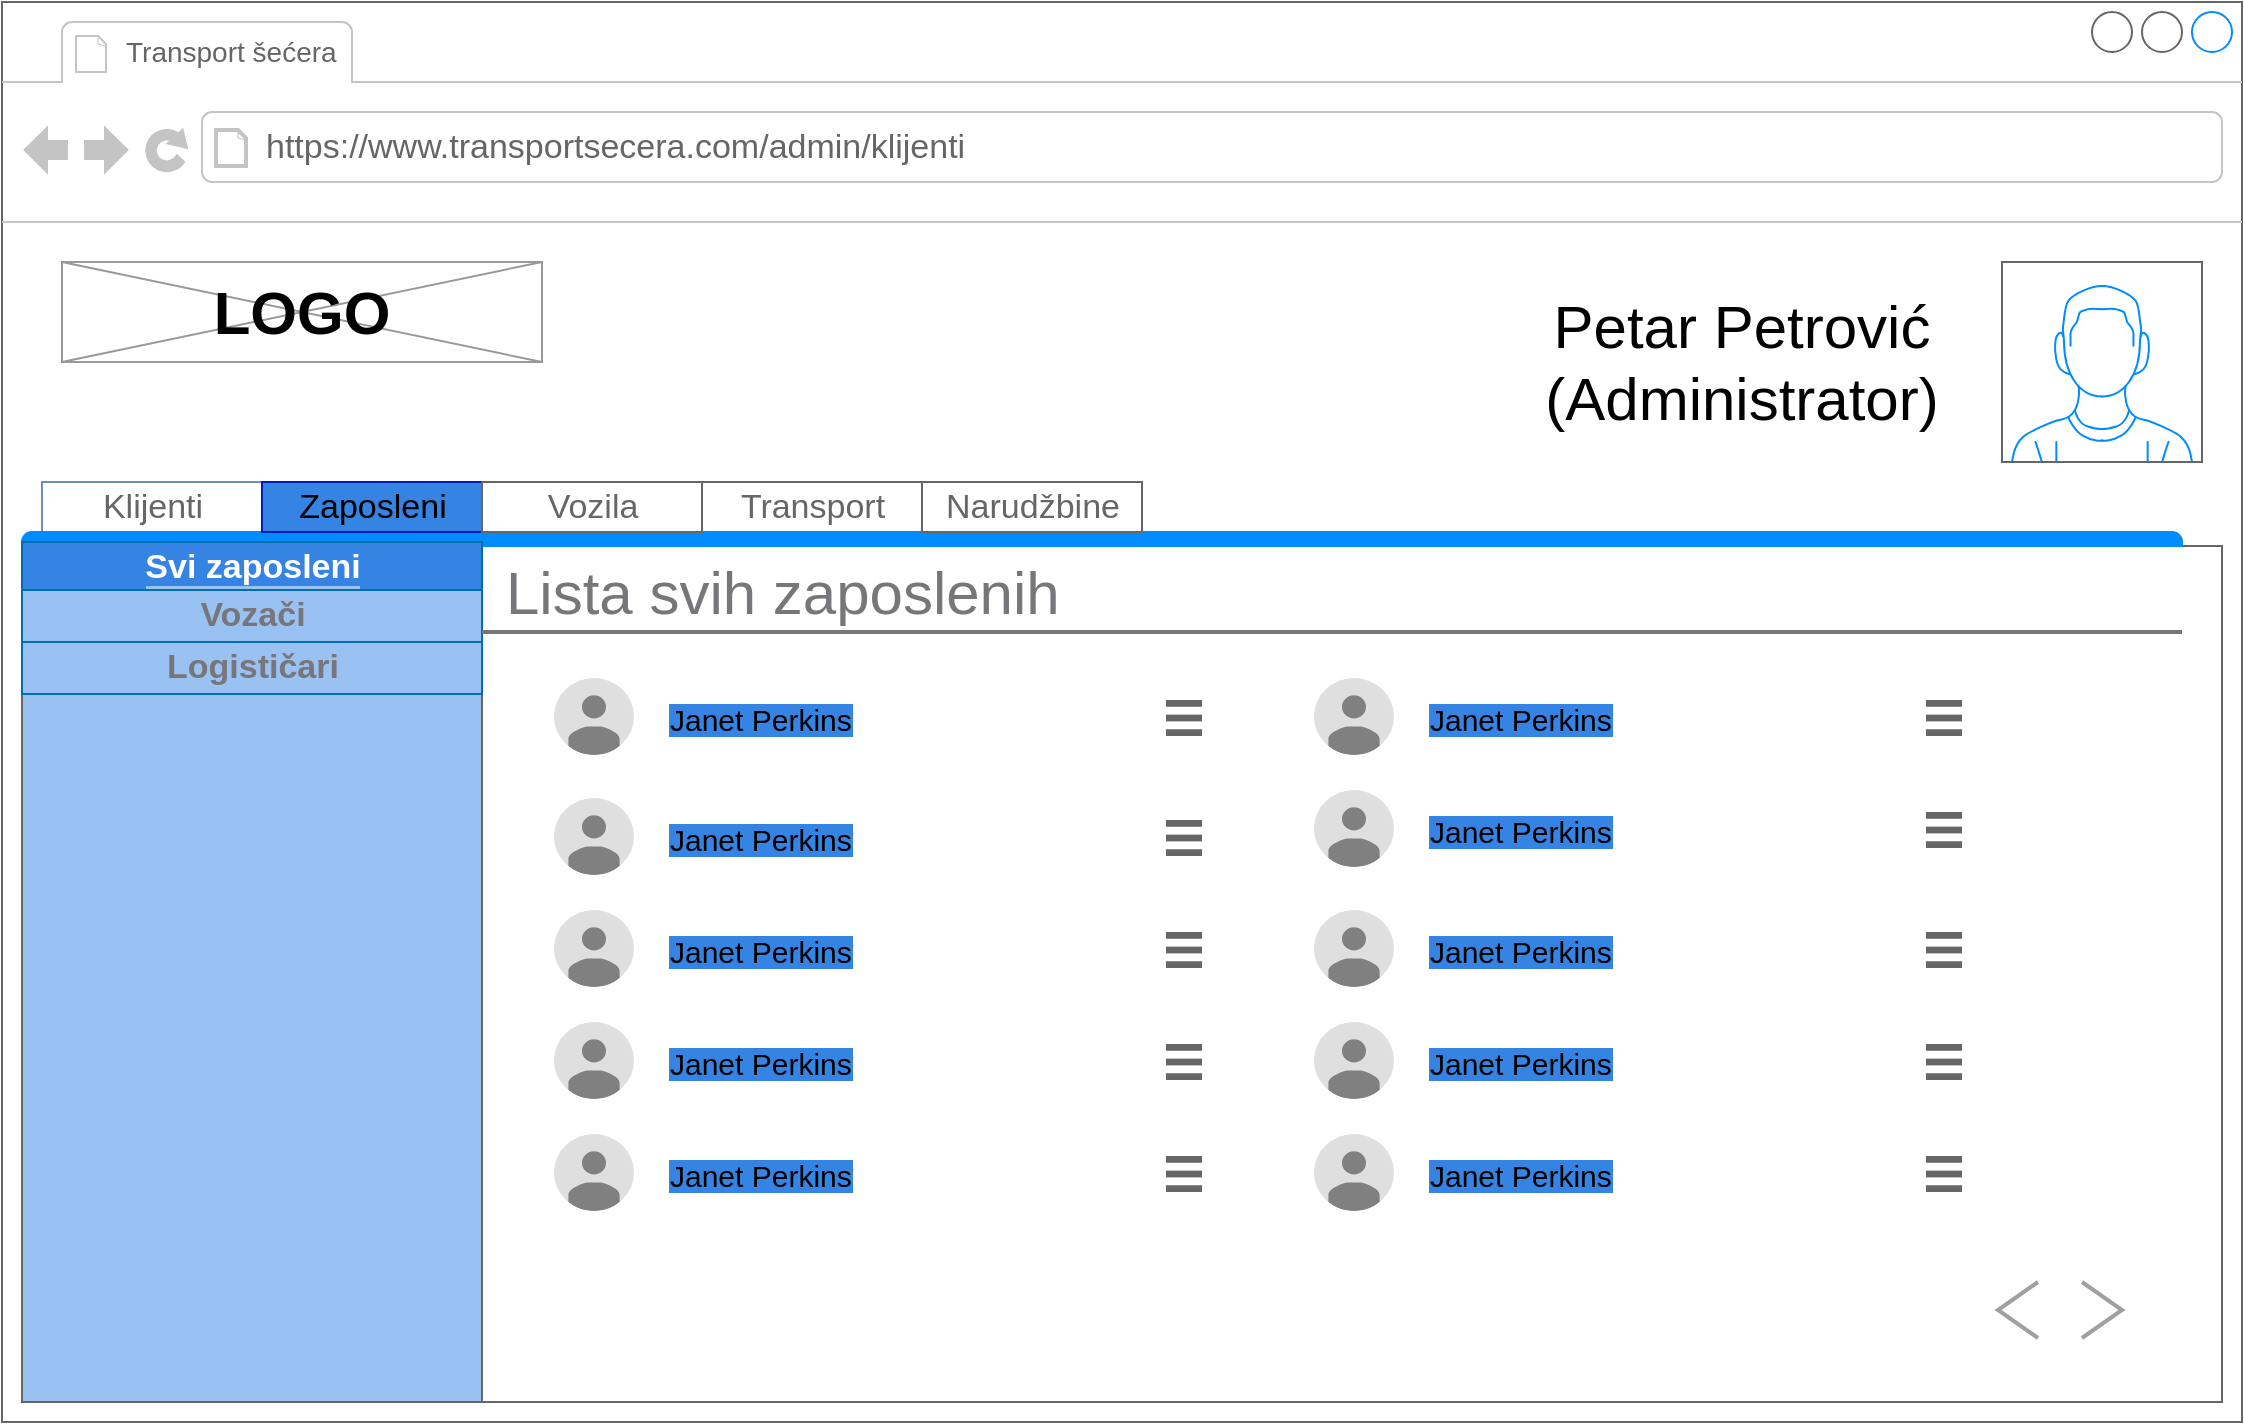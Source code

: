 <mxfile version="20.6.2" type="device"><diagram id="ky4BVYnxGXiWYMwusSBA" name="Page-1"><mxGraphModel dx="1422" dy="766" grid="1" gridSize="10" guides="1" tooltips="1" connect="1" arrows="1" fold="1" page="1" pageScale="1" pageWidth="1169" pageHeight="827" math="0" shadow="0"><root><mxCell id="0"/><mxCell id="1" parent="0"/><mxCell id="joHXfqHR-YhRdE-sdu8e-1" value="" style="strokeWidth=1;shadow=0;dashed=0;align=center;html=1;shape=mxgraph.mockup.containers.browserWindow;rSize=0;strokeColor=#666666;strokeColor2=#008cff;strokeColor3=#c4c4c4;mainText=,;recursiveResize=0;" parent="1" vertex="1"><mxGeometry x="40" y="70" width="1120" height="710" as="geometry"/></mxCell><mxCell id="joHXfqHR-YhRdE-sdu8e-2" value="Transport šećera" style="strokeWidth=1;shadow=0;dashed=0;align=center;html=1;shape=mxgraph.mockup.containers.anchor;fontSize=14;fontColor=#666666;align=left;" parent="joHXfqHR-YhRdE-sdu8e-1" vertex="1"><mxGeometry x="60" y="10" width="110" height="30" as="geometry"/></mxCell><mxCell id="joHXfqHR-YhRdE-sdu8e-3" value="https://www.transportsecera.com/admin/klijenti" style="strokeWidth=1;shadow=0;dashed=0;align=center;html=1;shape=mxgraph.mockup.containers.anchor;rSize=0;fontSize=17;fontColor=#666666;align=left;" parent="joHXfqHR-YhRdE-sdu8e-1" vertex="1"><mxGeometry x="130" y="60" width="450" height="26" as="geometry"/></mxCell><mxCell id="joHXfqHR-YhRdE-sdu8e-10" value="" style="verticalLabelPosition=bottom;shadow=0;dashed=0;align=center;html=1;verticalAlign=top;strokeWidth=1;shape=mxgraph.mockup.graphics.simpleIcon;strokeColor=#999999;fontSize=14;" parent="joHXfqHR-YhRdE-sdu8e-1" vertex="1"><mxGeometry x="30" y="130" width="240" height="50" as="geometry"/></mxCell><mxCell id="joHXfqHR-YhRdE-sdu8e-11" value="&lt;div style=&quot;font-size: 30px;&quot;&gt;LOGO&lt;/div&gt;" style="text;html=1;strokeColor=none;fillColor=none;align=center;verticalAlign=middle;whiteSpace=wrap;rounded=0;fontSize=30;fontStyle=1" parent="joHXfqHR-YhRdE-sdu8e-1" vertex="1"><mxGeometry x="120" y="140" width="60" height="30" as="geometry"/></mxCell><mxCell id="joHXfqHR-YhRdE-sdu8e-12" value="" style="verticalLabelPosition=bottom;shadow=0;dashed=0;align=center;html=1;verticalAlign=top;strokeWidth=1;shape=mxgraph.mockup.containers.userMale;strokeColor=#666666;strokeColor2=#008cff;fontSize=30;" parent="joHXfqHR-YhRdE-sdu8e-1" vertex="1"><mxGeometry x="1000" y="130" width="100" height="100" as="geometry"/></mxCell><mxCell id="joHXfqHR-YhRdE-sdu8e-13" value="&lt;div&gt;Petar Petrović &lt;br&gt;&lt;/div&gt;&lt;div&gt;(Administrator)&lt;br&gt;&lt;/div&gt;" style="text;html=1;strokeColor=none;fillColor=none;align=center;verticalAlign=middle;whiteSpace=wrap;rounded=0;fontSize=30;" parent="joHXfqHR-YhRdE-sdu8e-1" vertex="1"><mxGeometry x="750" y="140" width="240" height="80" as="geometry"/></mxCell><mxCell id="joHXfqHR-YhRdE-sdu8e-47" value="Transport" style="strokeColor=inherit;fillColor=inherit;gradientColor=inherit;strokeWidth=1;shadow=0;dashed=0;align=center;html=1;shape=mxgraph.mockup.containers.rrect;rSize=0;fontSize=17;fontColor=#666666;gradientColor=none;labelBackgroundColor=default;" parent="joHXfqHR-YhRdE-sdu8e-1" vertex="1"><mxGeometry width="110" height="25" relative="1" as="geometry"><mxPoint x="350" y="240" as="offset"/></mxGeometry></mxCell><mxCell id="joHXfqHR-YhRdE-sdu8e-41" value="" style="strokeWidth=1;shadow=0;dashed=0;align=center;html=1;shape=mxgraph.mockup.containers.marginRect2;rectMarginTop=32;strokeColor=#666666;gradientColor=none;labelBackgroundColor=#3584E4;fontSize=30;fontColor=#000000;" parent="joHXfqHR-YhRdE-sdu8e-1" vertex="1"><mxGeometry x="10" y="240" width="1100" height="460" as="geometry"/></mxCell><mxCell id="joHXfqHR-YhRdE-sdu8e-42" value="&lt;font color=&quot;#666666&quot;&gt;Klijenti &lt;/font&gt;" style="strokeColor=#6c8ebf;fillColor=#FFFFFF;gradientColor=#7ea6e0;strokeWidth=1;shadow=0;dashed=0;align=center;html=1;shape=mxgraph.mockup.containers.rrect;rSize=0;fontSize=17;gradientColor=none;labelBackgroundColor=default;" parent="joHXfqHR-YhRdE-sdu8e-41" vertex="1"><mxGeometry width="110" height="25" relative="1" as="geometry"><mxPoint x="10" as="offset"/></mxGeometry></mxCell><mxCell id="joHXfqHR-YhRdE-sdu8e-45" value="" style="strokeWidth=1;shadow=0;dashed=0;align=center;html=1;shape=mxgraph.mockup.containers.topButton;rSize=5;strokeColor=#008cff;fillColor=#008cff;gradientColor=none;resizeWidth=1;movable=0;deletable=1;labelBackgroundColor=default;fontSize=30;fontColor=#000000;" parent="joHXfqHR-YhRdE-sdu8e-41" vertex="1"><mxGeometry width="1080" height="7" relative="1" as="geometry"><mxPoint y="25" as="offset"/></mxGeometry></mxCell><mxCell id="joHXfqHR-YhRdE-sdu8e-51" value="&lt;font color=&quot;#000000&quot;&gt;Zaposleni&lt;/font&gt;" style="strokeWidth=1;shadow=0;dashed=0;align=center;html=1;shape=mxgraph.mockup.containers.rrect;rSize=0;fontSize=17;labelBackgroundColor=#3584E4;fillColor=#3584E4;fontColor=#ffffff;strokeColor=#001DBC;" parent="joHXfqHR-YhRdE-sdu8e-41" vertex="1"><mxGeometry width="110" height="25" relative="1" as="geometry"><mxPoint x="120" as="offset"/></mxGeometry></mxCell><mxCell id="joHXfqHR-YhRdE-sdu8e-58" value="Vozila" style="strokeColor=inherit;fillColor=inherit;gradientColor=inherit;strokeWidth=1;shadow=0;dashed=0;align=center;html=1;shape=mxgraph.mockup.containers.rrect;rSize=0;fontSize=17;fontColor=#666666;gradientColor=none;labelBackgroundColor=default;" parent="joHXfqHR-YhRdE-sdu8e-41" vertex="1"><mxGeometry width="110" height="25" relative="1" as="geometry"><mxPoint x="230" as="offset"/></mxGeometry></mxCell><mxCell id="joHXfqHR-YhRdE-sdu8e-76" value="" style="strokeWidth=1;shadow=0;dashed=0;align=center;html=1;shape=mxgraph.mockup.containers.rrect;rSize=0;strokeColor=#666666;labelBackgroundColor=#99c1f1;fontSize=30;fontColor=#000000;fillColor=#99c1f1;" parent="joHXfqHR-YhRdE-sdu8e-41" vertex="1"><mxGeometry y="30" width="230" height="430" as="geometry"/></mxCell><mxCell id="joHXfqHR-YhRdE-sdu8e-77" value="&lt;span style=&quot;background-color: rgb(53, 132, 228);&quot;&gt;&lt;font color=&quot;#ffffff&quot;&gt;Svi zaposleni&lt;/font&gt;&lt;/span&gt;" style="strokeColor=#006EAF;fillColor=#3584E4;strokeWidth=1;shadow=0;dashed=0;align=center;html=1;shape=mxgraph.mockup.containers.rrect;rSize=0;fontSize=17;fontColor=#77767b;fontStyle=1;resizeWidth=1;labelBackgroundColor=#99c1f1;" parent="joHXfqHR-YhRdE-sdu8e-76" vertex="1"><mxGeometry width="230" height="26" relative="1" as="geometry"/></mxCell><mxCell id="-1ULJQNPbO9YKK8zSstS-1" value="Vozači" style="strokeColor=#006EAF;fillColor=#99c1f1;strokeWidth=1;shadow=0;dashed=0;align=center;html=1;shape=mxgraph.mockup.containers.rrect;rSize=0;fontSize=17;fontColor=#77767b;fontStyle=1;resizeWidth=1;labelBackgroundColor=#99c1f1;" vertex="1" parent="joHXfqHR-YhRdE-sdu8e-76"><mxGeometry y="24" width="230" height="26" as="geometry"/></mxCell><mxCell id="-1ULJQNPbO9YKK8zSstS-2" value="Logističari" style="strokeColor=#006EAF;fillColor=#99c1f1;strokeWidth=1;shadow=0;dashed=0;align=center;html=1;shape=mxgraph.mockup.containers.rrect;rSize=0;fontSize=17;fontColor=#77767b;fontStyle=1;resizeWidth=1;labelBackgroundColor=#99c1f1;" vertex="1" parent="joHXfqHR-YhRdE-sdu8e-76"><mxGeometry y="50" width="230" height="26" as="geometry"/></mxCell><mxCell id="joHXfqHR-YhRdE-sdu8e-81" value="&lt;div&gt;Lista svih zaposlenih&lt;/div&gt;" style="text;html=1;strokeColor=none;fillColor=none;align=left;verticalAlign=middle;whiteSpace=wrap;rounded=0;labelBackgroundColor=#ffffff;fontSize=30;fontColor=#77767b;" parent="joHXfqHR-YhRdE-sdu8e-41" vertex="1"><mxGeometry x="240" y="40" width="450" height="30" as="geometry"/></mxCell><mxCell id="joHXfqHR-YhRdE-sdu8e-84" value="" style="line;strokeWidth=2;html=1;labelBackgroundColor=#ffffff;strokeColor=#77767b;fontSize=30;fontColor=#77767b;fillColor=#ffffff;" parent="joHXfqHR-YhRdE-sdu8e-41" vertex="1"><mxGeometry x="230" y="70" width="850" height="10" as="geometry"/></mxCell><mxCell id="-1ULJQNPbO9YKK8zSstS-14" value="Janet Perkins" style="dashed=0;shape=rect;fillColor=#ffffff;strokeColor=none;verticalLabelPosition=middle;align=left;verticalAlign=middle;fontSize=15;spacingLeft=72;labelBackgroundColor=#3584E4;fontColor=#000000;" vertex="1" parent="joHXfqHR-YhRdE-sdu8e-41"><mxGeometry x="250" y="90" width="358" height="56" as="geometry"/></mxCell><mxCell id="-1ULJQNPbO9YKK8zSstS-15" value="" style="dashed=0;shape=mxgraph.gmdl.user;strokeColor=none;fillColor=#808080;labelBackgroundColor=#3584E4;fontColor=#000000;" vertex="1" parent="-1ULJQNPbO9YKK8zSstS-14"><mxGeometry y="0.5" width="40" height="40" relative="1" as="geometry"><mxPoint x="16" y="-20" as="offset"/></mxGeometry></mxCell><mxCell id="-1ULJQNPbO9YKK8zSstS-16" value="" style="dashed=0;shape=mxgraph.gmdl.preferences;strokeColor=none;fillColor=#666666;labelBackgroundColor=#3584E4;fontColor=#000000;" vertex="1" parent="-1ULJQNPbO9YKK8zSstS-14"><mxGeometry x="1" y="0.5" width="18" height="18" relative="1" as="geometry"><mxPoint x="-36" y="-9" as="offset"/></mxGeometry></mxCell><mxCell id="-1ULJQNPbO9YKK8zSstS-17" value="Janet Perkins" style="dashed=0;shape=rect;fillColor=#ffffff;strokeColor=none;verticalLabelPosition=middle;align=left;verticalAlign=middle;fontSize=15;spacingLeft=72;labelBackgroundColor=#3584E4;fontColor=#000000;" vertex="1" parent="joHXfqHR-YhRdE-sdu8e-41"><mxGeometry x="250" y="150" width="358" height="56" as="geometry"/></mxCell><mxCell id="-1ULJQNPbO9YKK8zSstS-18" value="" style="dashed=0;shape=mxgraph.gmdl.user;strokeColor=none;fillColor=#808080;labelBackgroundColor=#3584E4;fontColor=#000000;" vertex="1" parent="-1ULJQNPbO9YKK8zSstS-17"><mxGeometry y="0.5" width="40" height="40" relative="1" as="geometry"><mxPoint x="16" y="-20" as="offset"/></mxGeometry></mxCell><mxCell id="-1ULJQNPbO9YKK8zSstS-19" value="" style="dashed=0;shape=mxgraph.gmdl.preferences;strokeColor=none;fillColor=#666666;labelBackgroundColor=#3584E4;fontColor=#000000;" vertex="1" parent="-1ULJQNPbO9YKK8zSstS-17"><mxGeometry x="1" y="0.5" width="18" height="18" relative="1" as="geometry"><mxPoint x="-36" y="-9" as="offset"/></mxGeometry></mxCell><mxCell id="-1ULJQNPbO9YKK8zSstS-20" value="Janet Perkins" style="dashed=0;shape=rect;fillColor=#ffffff;strokeColor=none;verticalLabelPosition=middle;align=left;verticalAlign=middle;fontSize=15;spacingLeft=72;labelBackgroundColor=#3584E4;fontColor=#000000;" vertex="1" parent="joHXfqHR-YhRdE-sdu8e-41"><mxGeometry x="250" y="206" width="358" height="56" as="geometry"/></mxCell><mxCell id="-1ULJQNPbO9YKK8zSstS-21" value="" style="dashed=0;shape=mxgraph.gmdl.user;strokeColor=none;fillColor=#808080;labelBackgroundColor=#3584E4;fontColor=#000000;" vertex="1" parent="-1ULJQNPbO9YKK8zSstS-20"><mxGeometry y="0.5" width="40" height="40" relative="1" as="geometry"><mxPoint x="16" y="-20" as="offset"/></mxGeometry></mxCell><mxCell id="-1ULJQNPbO9YKK8zSstS-22" value="" style="dashed=0;shape=mxgraph.gmdl.preferences;strokeColor=none;fillColor=#666666;labelBackgroundColor=#3584E4;fontColor=#000000;" vertex="1" parent="-1ULJQNPbO9YKK8zSstS-20"><mxGeometry x="1" y="0.5" width="18" height="18" relative="1" as="geometry"><mxPoint x="-36" y="-9" as="offset"/></mxGeometry></mxCell><mxCell id="-1ULJQNPbO9YKK8zSstS-23" value="Janet Perkins" style="dashed=0;shape=rect;fillColor=#ffffff;strokeColor=none;verticalLabelPosition=middle;align=left;verticalAlign=middle;fontSize=15;spacingLeft=72;labelBackgroundColor=#3584E4;fontColor=#000000;" vertex="1" parent="joHXfqHR-YhRdE-sdu8e-41"><mxGeometry x="250" y="262" width="358" height="56" as="geometry"/></mxCell><mxCell id="-1ULJQNPbO9YKK8zSstS-24" value="" style="dashed=0;shape=mxgraph.gmdl.user;strokeColor=none;fillColor=#808080;labelBackgroundColor=#3584E4;fontColor=#000000;" vertex="1" parent="-1ULJQNPbO9YKK8zSstS-23"><mxGeometry y="0.5" width="40" height="40" relative="1" as="geometry"><mxPoint x="16" y="-20" as="offset"/></mxGeometry></mxCell><mxCell id="-1ULJQNPbO9YKK8zSstS-25" value="" style="dashed=0;shape=mxgraph.gmdl.preferences;strokeColor=none;fillColor=#666666;labelBackgroundColor=#3584E4;fontColor=#000000;" vertex="1" parent="-1ULJQNPbO9YKK8zSstS-23"><mxGeometry x="1" y="0.5" width="18" height="18" relative="1" as="geometry"><mxPoint x="-36" y="-9" as="offset"/></mxGeometry></mxCell><mxCell id="-1ULJQNPbO9YKK8zSstS-26" value="Janet Perkins" style="dashed=0;shape=rect;fillColor=#ffffff;strokeColor=none;verticalLabelPosition=middle;align=left;verticalAlign=middle;fontSize=15;spacingLeft=72;labelBackgroundColor=#3584E4;fontColor=#000000;" vertex="1" parent="joHXfqHR-YhRdE-sdu8e-41"><mxGeometry x="630" y="90" width="358" height="56" as="geometry"/></mxCell><mxCell id="-1ULJQNPbO9YKK8zSstS-27" value="" style="dashed=0;shape=mxgraph.gmdl.user;strokeColor=none;fillColor=#808080;labelBackgroundColor=#3584E4;fontColor=#000000;" vertex="1" parent="-1ULJQNPbO9YKK8zSstS-26"><mxGeometry y="0.5" width="40" height="40" relative="1" as="geometry"><mxPoint x="16" y="-20" as="offset"/></mxGeometry></mxCell><mxCell id="-1ULJQNPbO9YKK8zSstS-28" value="" style="dashed=0;shape=mxgraph.gmdl.preferences;strokeColor=none;fillColor=#666666;labelBackgroundColor=#3584E4;fontColor=#000000;" vertex="1" parent="-1ULJQNPbO9YKK8zSstS-26"><mxGeometry x="1" y="0.5" width="18" height="18" relative="1" as="geometry"><mxPoint x="-36" y="-9" as="offset"/></mxGeometry></mxCell><mxCell id="-1ULJQNPbO9YKK8zSstS-29" value="Janet Perkins" style="dashed=0;shape=rect;fillColor=#ffffff;strokeColor=none;verticalLabelPosition=middle;align=left;verticalAlign=middle;fontSize=15;spacingLeft=72;labelBackgroundColor=#3584E4;fontColor=#000000;" vertex="1" parent="joHXfqHR-YhRdE-sdu8e-41"><mxGeometry x="630" y="146" width="358" height="56" as="geometry"/></mxCell><mxCell id="-1ULJQNPbO9YKK8zSstS-30" value="" style="dashed=0;shape=mxgraph.gmdl.user;strokeColor=none;fillColor=#808080;labelBackgroundColor=#3584E4;fontColor=#000000;" vertex="1" parent="-1ULJQNPbO9YKK8zSstS-29"><mxGeometry y="0.5" width="40" height="40" relative="1" as="geometry"><mxPoint x="16" y="-20" as="offset"/></mxGeometry></mxCell><mxCell id="-1ULJQNPbO9YKK8zSstS-31" value="" style="dashed=0;shape=mxgraph.gmdl.preferences;strokeColor=none;fillColor=#666666;labelBackgroundColor=#3584E4;fontColor=#000000;" vertex="1" parent="-1ULJQNPbO9YKK8zSstS-29"><mxGeometry x="1" y="0.5" width="18" height="18" relative="1" as="geometry"><mxPoint x="-36" y="-9" as="offset"/></mxGeometry></mxCell><mxCell id="-1ULJQNPbO9YKK8zSstS-32" value="Janet Perkins" style="dashed=0;shape=rect;fillColor=#ffffff;strokeColor=none;verticalLabelPosition=middle;align=left;verticalAlign=middle;fontSize=15;spacingLeft=72;labelBackgroundColor=#3584E4;fontColor=#000000;" vertex="1" parent="joHXfqHR-YhRdE-sdu8e-41"><mxGeometry x="630" y="206" width="358" height="56" as="geometry"/></mxCell><mxCell id="-1ULJQNPbO9YKK8zSstS-33" value="" style="dashed=0;shape=mxgraph.gmdl.user;strokeColor=none;fillColor=#808080;labelBackgroundColor=#3584E4;fontColor=#000000;" vertex="1" parent="-1ULJQNPbO9YKK8zSstS-32"><mxGeometry y="0.5" width="40" height="40" relative="1" as="geometry"><mxPoint x="16" y="-20" as="offset"/></mxGeometry></mxCell><mxCell id="-1ULJQNPbO9YKK8zSstS-34" value="" style="dashed=0;shape=mxgraph.gmdl.preferences;strokeColor=none;fillColor=#666666;labelBackgroundColor=#3584E4;fontColor=#000000;" vertex="1" parent="-1ULJQNPbO9YKK8zSstS-32"><mxGeometry x="1" y="0.5" width="18" height="18" relative="1" as="geometry"><mxPoint x="-36" y="-9" as="offset"/></mxGeometry></mxCell><mxCell id="-1ULJQNPbO9YKK8zSstS-35" value="Janet Perkins" style="dashed=0;shape=rect;fillColor=#ffffff;strokeColor=none;verticalLabelPosition=middle;align=left;verticalAlign=middle;fontSize=15;spacingLeft=72;labelBackgroundColor=#3584E4;fontColor=#000000;" vertex="1" parent="joHXfqHR-YhRdE-sdu8e-41"><mxGeometry x="630" y="262" width="358" height="56" as="geometry"/></mxCell><mxCell id="-1ULJQNPbO9YKK8zSstS-36" value="" style="dashed=0;shape=mxgraph.gmdl.user;strokeColor=none;fillColor=#808080;labelBackgroundColor=#3584E4;fontColor=#000000;" vertex="1" parent="-1ULJQNPbO9YKK8zSstS-35"><mxGeometry y="0.5" width="40" height="40" relative="1" as="geometry"><mxPoint x="16" y="-20" as="offset"/></mxGeometry></mxCell><mxCell id="-1ULJQNPbO9YKK8zSstS-37" value="" style="dashed=0;shape=mxgraph.gmdl.preferences;strokeColor=none;fillColor=#666666;labelBackgroundColor=#3584E4;fontColor=#000000;" vertex="1" parent="-1ULJQNPbO9YKK8zSstS-35"><mxGeometry x="1" y="0.5" width="18" height="18" relative="1" as="geometry"><mxPoint x="-36" y="-9" as="offset"/></mxGeometry></mxCell><mxCell id="-1ULJQNPbO9YKK8zSstS-38" value="" style="html=1;verticalLabelPosition=bottom;labelBackgroundColor=#ffffff;verticalAlign=top;shadow=0;dashed=0;strokeWidth=2;shape=mxgraph.ios7.misc.more;strokeColor=#a0a0a0;fontColor=#000000;fillColor=#3584E4;" vertex="1" parent="joHXfqHR-YhRdE-sdu8e-41"><mxGeometry x="1030" y="400" width="20" height="28" as="geometry"/></mxCell><mxCell id="-1ULJQNPbO9YKK8zSstS-39" value="" style="html=1;verticalLabelPosition=bottom;labelBackgroundColor=#ffffff;verticalAlign=top;shadow=0;dashed=0;strokeWidth=2;shape=mxgraph.ios7.misc.more;strokeColor=#a0a0a0;fontColor=#000000;fillColor=#3584E4;rotation=-180;" vertex="1" parent="joHXfqHR-YhRdE-sdu8e-41"><mxGeometry x="988" y="400" width="20" height="28" as="geometry"/></mxCell><mxCell id="-1ULJQNPbO9YKK8zSstS-40" value="Janet Perkins" style="dashed=0;shape=rect;fillColor=#ffffff;strokeColor=none;verticalLabelPosition=middle;align=left;verticalAlign=middle;fontSize=15;spacingLeft=72;labelBackgroundColor=#3584E4;fontColor=#000000;" vertex="1" parent="joHXfqHR-YhRdE-sdu8e-41"><mxGeometry x="250" y="318" width="358" height="56" as="geometry"/></mxCell><mxCell id="-1ULJQNPbO9YKK8zSstS-41" value="" style="dashed=0;shape=mxgraph.gmdl.user;strokeColor=none;fillColor=#808080;labelBackgroundColor=#3584E4;fontColor=#000000;" vertex="1" parent="-1ULJQNPbO9YKK8zSstS-40"><mxGeometry y="0.5" width="40" height="40" relative="1" as="geometry"><mxPoint x="16" y="-20" as="offset"/></mxGeometry></mxCell><mxCell id="-1ULJQNPbO9YKK8zSstS-42" value="" style="dashed=0;shape=mxgraph.gmdl.preferences;strokeColor=none;fillColor=#666666;labelBackgroundColor=#3584E4;fontColor=#000000;" vertex="1" parent="-1ULJQNPbO9YKK8zSstS-40"><mxGeometry x="1" y="0.5" width="18" height="18" relative="1" as="geometry"><mxPoint x="-36" y="-9" as="offset"/></mxGeometry></mxCell><mxCell id="-1ULJQNPbO9YKK8zSstS-43" value="Janet Perkins" style="dashed=0;shape=rect;fillColor=#ffffff;strokeColor=none;verticalLabelPosition=middle;align=left;verticalAlign=middle;fontSize=15;spacingLeft=72;labelBackgroundColor=#3584E4;fontColor=#000000;" vertex="1" parent="joHXfqHR-YhRdE-sdu8e-41"><mxGeometry x="630" y="318" width="358" height="56" as="geometry"/></mxCell><mxCell id="-1ULJQNPbO9YKK8zSstS-44" value="" style="dashed=0;shape=mxgraph.gmdl.user;strokeColor=none;fillColor=#808080;labelBackgroundColor=#3584E4;fontColor=#000000;" vertex="1" parent="-1ULJQNPbO9YKK8zSstS-43"><mxGeometry y="0.5" width="40" height="40" relative="1" as="geometry"><mxPoint x="16" y="-20" as="offset"/></mxGeometry></mxCell><mxCell id="-1ULJQNPbO9YKK8zSstS-45" value="" style="dashed=0;shape=mxgraph.gmdl.preferences;strokeColor=none;fillColor=#666666;labelBackgroundColor=#3584E4;fontColor=#000000;" vertex="1" parent="-1ULJQNPbO9YKK8zSstS-43"><mxGeometry x="1" y="0.5" width="18" height="18" relative="1" as="geometry"><mxPoint x="-36" y="-9" as="offset"/></mxGeometry></mxCell><mxCell id="joHXfqHR-YhRdE-sdu8e-57" value="Narudžbine" style="strokeColor=inherit;fillColor=inherit;gradientColor=inherit;strokeWidth=1;shadow=0;dashed=0;align=center;html=1;shape=mxgraph.mockup.containers.rrect;rSize=0;fontSize=17;fontColor=#666666;gradientColor=none;labelBackgroundColor=default;" parent="joHXfqHR-YhRdE-sdu8e-1" vertex="1"><mxGeometry width="110" height="25" relative="1" as="geometry"><mxPoint x="460" y="240" as="offset"/></mxGeometry></mxCell></root></mxGraphModel></diagram></mxfile>